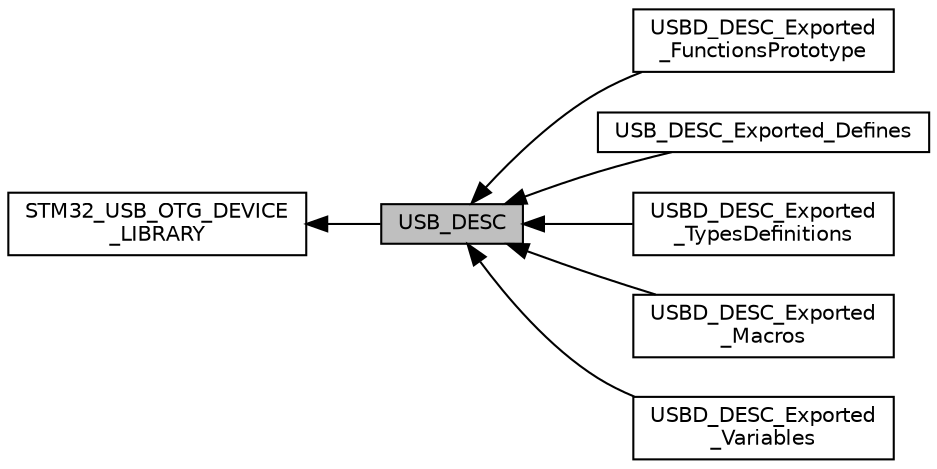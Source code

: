 digraph "USB_DESC"
{
  edge [fontname="Helvetica",fontsize="10",labelfontname="Helvetica",labelfontsize="10"];
  node [fontname="Helvetica",fontsize="10",shape=record];
  rankdir=LR;
  Node0 [label="USB_DESC",height=0.2,width=0.4,color="black", fillcolor="grey75", style="filled", fontcolor="black"];
  Node6 [label="USBD_DESC_Exported\l_FunctionsPrototype",height=0.2,width=0.4,color="black", fillcolor="white", style="filled",URL="$group___u_s_b_d___d_e_s_c___exported___functions_prototype.html"];
  Node2 [label="USB_DESC_Exported_Defines",height=0.2,width=0.4,color="black", fillcolor="white", style="filled",URL="$group___u_s_b___d_e_s_c___exported___defines.html"];
  Node1 [label="STM32_USB_OTG_DEVICE\l_LIBRARY",height=0.2,width=0.4,color="black", fillcolor="white", style="filled",URL="$group___s_t_m32___u_s_b___o_t_g___d_e_v_i_c_e___l_i_b_r_a_r_y.html"];
  Node3 [label="USBD_DESC_Exported\l_TypesDefinitions",height=0.2,width=0.4,color="black", fillcolor="white", style="filled",URL="$group___u_s_b_d___d_e_s_c___exported___types_definitions.html"];
  Node4 [label="USBD_DESC_Exported\l_Macros",height=0.2,width=0.4,color="black", fillcolor="white", style="filled",URL="$group___u_s_b_d___d_e_s_c___exported___macros.html"];
  Node5 [label="USBD_DESC_Exported\l_Variables",height=0.2,width=0.4,color="black", fillcolor="white", style="filled",URL="$group___u_s_b_d___d_e_s_c___exported___variables.html"];
  Node1->Node0 [shape=plaintext, dir="back", style="solid"];
  Node0->Node2 [shape=plaintext, dir="back", style="solid"];
  Node0->Node3 [shape=plaintext, dir="back", style="solid"];
  Node0->Node4 [shape=plaintext, dir="back", style="solid"];
  Node0->Node5 [shape=plaintext, dir="back", style="solid"];
  Node0->Node6 [shape=plaintext, dir="back", style="solid"];
}
